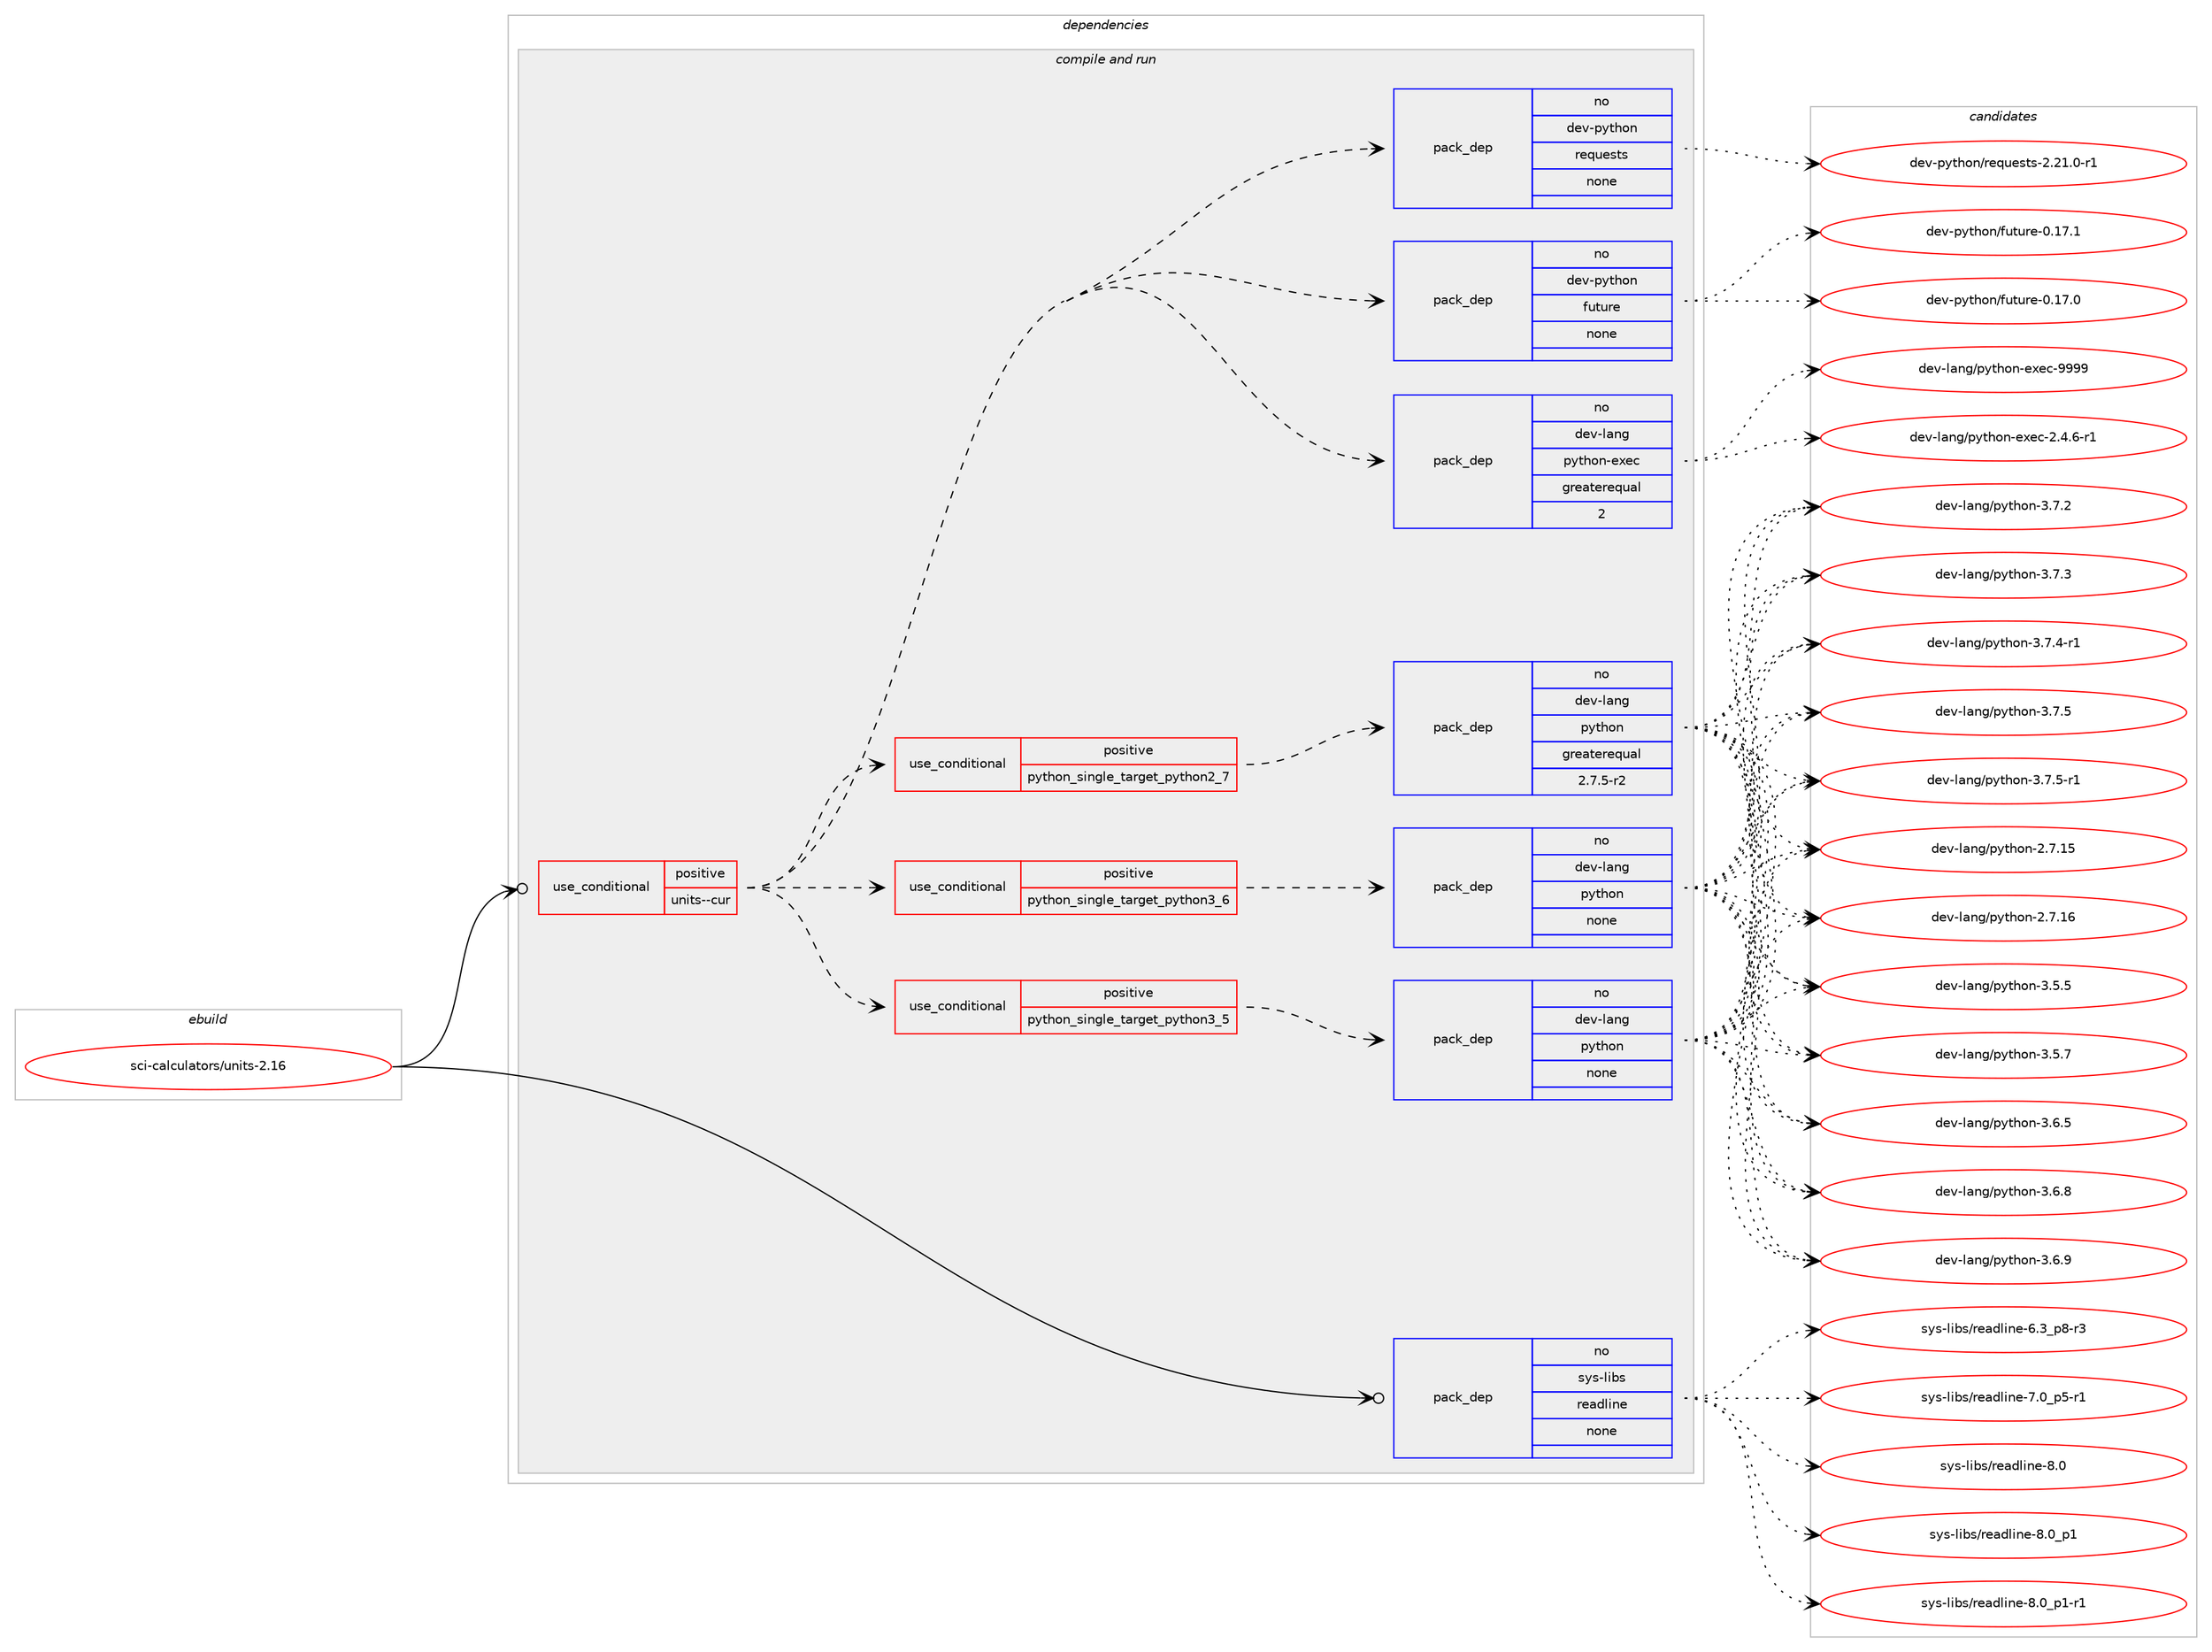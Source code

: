 digraph prolog {

# *************
# Graph options
# *************

newrank=true;
concentrate=true;
compound=true;
graph [rankdir=LR,fontname=Helvetica,fontsize=10,ranksep=1.5];#, ranksep=2.5, nodesep=0.2];
edge  [arrowhead=vee];
node  [fontname=Helvetica,fontsize=10];

# **********
# The ebuild
# **********

subgraph cluster_leftcol {
color=gray;
rank=same;
label=<<i>ebuild</i>>;
id [label="sci-calculators/units-2.16", color=red, width=4, href="../sci-calculators/units-2.16.svg"];
}

# ****************
# The dependencies
# ****************

subgraph cluster_midcol {
color=gray;
label=<<i>dependencies</i>>;
subgraph cluster_compile {
fillcolor="#eeeeee";
style=filled;
label=<<i>compile</i>>;
}
subgraph cluster_compileandrun {
fillcolor="#eeeeee";
style=filled;
label=<<i>compile and run</i>>;
subgraph cond206846 {
dependency851071 [label=<<TABLE BORDER="0" CELLBORDER="1" CELLSPACING="0" CELLPADDING="4"><TR><TD ROWSPAN="3" CELLPADDING="10">use_conditional</TD></TR><TR><TD>positive</TD></TR><TR><TD>units--cur</TD></TR></TABLE>>, shape=none, color=red];
subgraph cond206847 {
dependency851072 [label=<<TABLE BORDER="0" CELLBORDER="1" CELLSPACING="0" CELLPADDING="4"><TR><TD ROWSPAN="3" CELLPADDING="10">use_conditional</TD></TR><TR><TD>positive</TD></TR><TR><TD>python_single_target_python2_7</TD></TR></TABLE>>, shape=none, color=red];
subgraph pack629199 {
dependency851073 [label=<<TABLE BORDER="0" CELLBORDER="1" CELLSPACING="0" CELLPADDING="4" WIDTH="220"><TR><TD ROWSPAN="6" CELLPADDING="30">pack_dep</TD></TR><TR><TD WIDTH="110">no</TD></TR><TR><TD>dev-lang</TD></TR><TR><TD>python</TD></TR><TR><TD>greaterequal</TD></TR><TR><TD>2.7.5-r2</TD></TR></TABLE>>, shape=none, color=blue];
}
dependency851072:e -> dependency851073:w [weight=20,style="dashed",arrowhead="vee"];
}
dependency851071:e -> dependency851072:w [weight=20,style="dashed",arrowhead="vee"];
subgraph cond206848 {
dependency851074 [label=<<TABLE BORDER="0" CELLBORDER="1" CELLSPACING="0" CELLPADDING="4"><TR><TD ROWSPAN="3" CELLPADDING="10">use_conditional</TD></TR><TR><TD>positive</TD></TR><TR><TD>python_single_target_python3_5</TD></TR></TABLE>>, shape=none, color=red];
subgraph pack629200 {
dependency851075 [label=<<TABLE BORDER="0" CELLBORDER="1" CELLSPACING="0" CELLPADDING="4" WIDTH="220"><TR><TD ROWSPAN="6" CELLPADDING="30">pack_dep</TD></TR><TR><TD WIDTH="110">no</TD></TR><TR><TD>dev-lang</TD></TR><TR><TD>python</TD></TR><TR><TD>none</TD></TR><TR><TD></TD></TR></TABLE>>, shape=none, color=blue];
}
dependency851074:e -> dependency851075:w [weight=20,style="dashed",arrowhead="vee"];
}
dependency851071:e -> dependency851074:w [weight=20,style="dashed",arrowhead="vee"];
subgraph cond206849 {
dependency851076 [label=<<TABLE BORDER="0" CELLBORDER="1" CELLSPACING="0" CELLPADDING="4"><TR><TD ROWSPAN="3" CELLPADDING="10">use_conditional</TD></TR><TR><TD>positive</TD></TR><TR><TD>python_single_target_python3_6</TD></TR></TABLE>>, shape=none, color=red];
subgraph pack629201 {
dependency851077 [label=<<TABLE BORDER="0" CELLBORDER="1" CELLSPACING="0" CELLPADDING="4" WIDTH="220"><TR><TD ROWSPAN="6" CELLPADDING="30">pack_dep</TD></TR><TR><TD WIDTH="110">no</TD></TR><TR><TD>dev-lang</TD></TR><TR><TD>python</TD></TR><TR><TD>none</TD></TR><TR><TD></TD></TR></TABLE>>, shape=none, color=blue];
}
dependency851076:e -> dependency851077:w [weight=20,style="dashed",arrowhead="vee"];
}
dependency851071:e -> dependency851076:w [weight=20,style="dashed",arrowhead="vee"];
subgraph pack629202 {
dependency851078 [label=<<TABLE BORDER="0" CELLBORDER="1" CELLSPACING="0" CELLPADDING="4" WIDTH="220"><TR><TD ROWSPAN="6" CELLPADDING="30">pack_dep</TD></TR><TR><TD WIDTH="110">no</TD></TR><TR><TD>dev-lang</TD></TR><TR><TD>python-exec</TD></TR><TR><TD>greaterequal</TD></TR><TR><TD>2</TD></TR></TABLE>>, shape=none, color=blue];
}
dependency851071:e -> dependency851078:w [weight=20,style="dashed",arrowhead="vee"];
subgraph pack629203 {
dependency851079 [label=<<TABLE BORDER="0" CELLBORDER="1" CELLSPACING="0" CELLPADDING="4" WIDTH="220"><TR><TD ROWSPAN="6" CELLPADDING="30">pack_dep</TD></TR><TR><TD WIDTH="110">no</TD></TR><TR><TD>dev-python</TD></TR><TR><TD>future</TD></TR><TR><TD>none</TD></TR><TR><TD></TD></TR></TABLE>>, shape=none, color=blue];
}
dependency851071:e -> dependency851079:w [weight=20,style="dashed",arrowhead="vee"];
subgraph pack629204 {
dependency851080 [label=<<TABLE BORDER="0" CELLBORDER="1" CELLSPACING="0" CELLPADDING="4" WIDTH="220"><TR><TD ROWSPAN="6" CELLPADDING="30">pack_dep</TD></TR><TR><TD WIDTH="110">no</TD></TR><TR><TD>dev-python</TD></TR><TR><TD>requests</TD></TR><TR><TD>none</TD></TR><TR><TD></TD></TR></TABLE>>, shape=none, color=blue];
}
dependency851071:e -> dependency851080:w [weight=20,style="dashed",arrowhead="vee"];
}
id:e -> dependency851071:w [weight=20,style="solid",arrowhead="odotvee"];
subgraph pack629205 {
dependency851081 [label=<<TABLE BORDER="0" CELLBORDER="1" CELLSPACING="0" CELLPADDING="4" WIDTH="220"><TR><TD ROWSPAN="6" CELLPADDING="30">pack_dep</TD></TR><TR><TD WIDTH="110">no</TD></TR><TR><TD>sys-libs</TD></TR><TR><TD>readline</TD></TR><TR><TD>none</TD></TR><TR><TD></TD></TR></TABLE>>, shape=none, color=blue];
}
id:e -> dependency851081:w [weight=20,style="solid",arrowhead="odotvee"];
}
subgraph cluster_run {
fillcolor="#eeeeee";
style=filled;
label=<<i>run</i>>;
}
}

# **************
# The candidates
# **************

subgraph cluster_choices {
rank=same;
color=gray;
label=<<i>candidates</i>>;

subgraph choice629199 {
color=black;
nodesep=1;
choice10010111845108971101034711212111610411111045504655464953 [label="dev-lang/python-2.7.15", color=red, width=4,href="../dev-lang/python-2.7.15.svg"];
choice10010111845108971101034711212111610411111045504655464954 [label="dev-lang/python-2.7.16", color=red, width=4,href="../dev-lang/python-2.7.16.svg"];
choice100101118451089711010347112121116104111110455146534653 [label="dev-lang/python-3.5.5", color=red, width=4,href="../dev-lang/python-3.5.5.svg"];
choice100101118451089711010347112121116104111110455146534655 [label="dev-lang/python-3.5.7", color=red, width=4,href="../dev-lang/python-3.5.7.svg"];
choice100101118451089711010347112121116104111110455146544653 [label="dev-lang/python-3.6.5", color=red, width=4,href="../dev-lang/python-3.6.5.svg"];
choice100101118451089711010347112121116104111110455146544656 [label="dev-lang/python-3.6.8", color=red, width=4,href="../dev-lang/python-3.6.8.svg"];
choice100101118451089711010347112121116104111110455146544657 [label="dev-lang/python-3.6.9", color=red, width=4,href="../dev-lang/python-3.6.9.svg"];
choice100101118451089711010347112121116104111110455146554650 [label="dev-lang/python-3.7.2", color=red, width=4,href="../dev-lang/python-3.7.2.svg"];
choice100101118451089711010347112121116104111110455146554651 [label="dev-lang/python-3.7.3", color=red, width=4,href="../dev-lang/python-3.7.3.svg"];
choice1001011184510897110103471121211161041111104551465546524511449 [label="dev-lang/python-3.7.4-r1", color=red, width=4,href="../dev-lang/python-3.7.4-r1.svg"];
choice100101118451089711010347112121116104111110455146554653 [label="dev-lang/python-3.7.5", color=red, width=4,href="../dev-lang/python-3.7.5.svg"];
choice1001011184510897110103471121211161041111104551465546534511449 [label="dev-lang/python-3.7.5-r1", color=red, width=4,href="../dev-lang/python-3.7.5-r1.svg"];
dependency851073:e -> choice10010111845108971101034711212111610411111045504655464953:w [style=dotted,weight="100"];
dependency851073:e -> choice10010111845108971101034711212111610411111045504655464954:w [style=dotted,weight="100"];
dependency851073:e -> choice100101118451089711010347112121116104111110455146534653:w [style=dotted,weight="100"];
dependency851073:e -> choice100101118451089711010347112121116104111110455146534655:w [style=dotted,weight="100"];
dependency851073:e -> choice100101118451089711010347112121116104111110455146544653:w [style=dotted,weight="100"];
dependency851073:e -> choice100101118451089711010347112121116104111110455146544656:w [style=dotted,weight="100"];
dependency851073:e -> choice100101118451089711010347112121116104111110455146544657:w [style=dotted,weight="100"];
dependency851073:e -> choice100101118451089711010347112121116104111110455146554650:w [style=dotted,weight="100"];
dependency851073:e -> choice100101118451089711010347112121116104111110455146554651:w [style=dotted,weight="100"];
dependency851073:e -> choice1001011184510897110103471121211161041111104551465546524511449:w [style=dotted,weight="100"];
dependency851073:e -> choice100101118451089711010347112121116104111110455146554653:w [style=dotted,weight="100"];
dependency851073:e -> choice1001011184510897110103471121211161041111104551465546534511449:w [style=dotted,weight="100"];
}
subgraph choice629200 {
color=black;
nodesep=1;
choice10010111845108971101034711212111610411111045504655464953 [label="dev-lang/python-2.7.15", color=red, width=4,href="../dev-lang/python-2.7.15.svg"];
choice10010111845108971101034711212111610411111045504655464954 [label="dev-lang/python-2.7.16", color=red, width=4,href="../dev-lang/python-2.7.16.svg"];
choice100101118451089711010347112121116104111110455146534653 [label="dev-lang/python-3.5.5", color=red, width=4,href="../dev-lang/python-3.5.5.svg"];
choice100101118451089711010347112121116104111110455146534655 [label="dev-lang/python-3.5.7", color=red, width=4,href="../dev-lang/python-3.5.7.svg"];
choice100101118451089711010347112121116104111110455146544653 [label="dev-lang/python-3.6.5", color=red, width=4,href="../dev-lang/python-3.6.5.svg"];
choice100101118451089711010347112121116104111110455146544656 [label="dev-lang/python-3.6.8", color=red, width=4,href="../dev-lang/python-3.6.8.svg"];
choice100101118451089711010347112121116104111110455146544657 [label="dev-lang/python-3.6.9", color=red, width=4,href="../dev-lang/python-3.6.9.svg"];
choice100101118451089711010347112121116104111110455146554650 [label="dev-lang/python-3.7.2", color=red, width=4,href="../dev-lang/python-3.7.2.svg"];
choice100101118451089711010347112121116104111110455146554651 [label="dev-lang/python-3.7.3", color=red, width=4,href="../dev-lang/python-3.7.3.svg"];
choice1001011184510897110103471121211161041111104551465546524511449 [label="dev-lang/python-3.7.4-r1", color=red, width=4,href="../dev-lang/python-3.7.4-r1.svg"];
choice100101118451089711010347112121116104111110455146554653 [label="dev-lang/python-3.7.5", color=red, width=4,href="../dev-lang/python-3.7.5.svg"];
choice1001011184510897110103471121211161041111104551465546534511449 [label="dev-lang/python-3.7.5-r1", color=red, width=4,href="../dev-lang/python-3.7.5-r1.svg"];
dependency851075:e -> choice10010111845108971101034711212111610411111045504655464953:w [style=dotted,weight="100"];
dependency851075:e -> choice10010111845108971101034711212111610411111045504655464954:w [style=dotted,weight="100"];
dependency851075:e -> choice100101118451089711010347112121116104111110455146534653:w [style=dotted,weight="100"];
dependency851075:e -> choice100101118451089711010347112121116104111110455146534655:w [style=dotted,weight="100"];
dependency851075:e -> choice100101118451089711010347112121116104111110455146544653:w [style=dotted,weight="100"];
dependency851075:e -> choice100101118451089711010347112121116104111110455146544656:w [style=dotted,weight="100"];
dependency851075:e -> choice100101118451089711010347112121116104111110455146544657:w [style=dotted,weight="100"];
dependency851075:e -> choice100101118451089711010347112121116104111110455146554650:w [style=dotted,weight="100"];
dependency851075:e -> choice100101118451089711010347112121116104111110455146554651:w [style=dotted,weight="100"];
dependency851075:e -> choice1001011184510897110103471121211161041111104551465546524511449:w [style=dotted,weight="100"];
dependency851075:e -> choice100101118451089711010347112121116104111110455146554653:w [style=dotted,weight="100"];
dependency851075:e -> choice1001011184510897110103471121211161041111104551465546534511449:w [style=dotted,weight="100"];
}
subgraph choice629201 {
color=black;
nodesep=1;
choice10010111845108971101034711212111610411111045504655464953 [label="dev-lang/python-2.7.15", color=red, width=4,href="../dev-lang/python-2.7.15.svg"];
choice10010111845108971101034711212111610411111045504655464954 [label="dev-lang/python-2.7.16", color=red, width=4,href="../dev-lang/python-2.7.16.svg"];
choice100101118451089711010347112121116104111110455146534653 [label="dev-lang/python-3.5.5", color=red, width=4,href="../dev-lang/python-3.5.5.svg"];
choice100101118451089711010347112121116104111110455146534655 [label="dev-lang/python-3.5.7", color=red, width=4,href="../dev-lang/python-3.5.7.svg"];
choice100101118451089711010347112121116104111110455146544653 [label="dev-lang/python-3.6.5", color=red, width=4,href="../dev-lang/python-3.6.5.svg"];
choice100101118451089711010347112121116104111110455146544656 [label="dev-lang/python-3.6.8", color=red, width=4,href="../dev-lang/python-3.6.8.svg"];
choice100101118451089711010347112121116104111110455146544657 [label="dev-lang/python-3.6.9", color=red, width=4,href="../dev-lang/python-3.6.9.svg"];
choice100101118451089711010347112121116104111110455146554650 [label="dev-lang/python-3.7.2", color=red, width=4,href="../dev-lang/python-3.7.2.svg"];
choice100101118451089711010347112121116104111110455146554651 [label="dev-lang/python-3.7.3", color=red, width=4,href="../dev-lang/python-3.7.3.svg"];
choice1001011184510897110103471121211161041111104551465546524511449 [label="dev-lang/python-3.7.4-r1", color=red, width=4,href="../dev-lang/python-3.7.4-r1.svg"];
choice100101118451089711010347112121116104111110455146554653 [label="dev-lang/python-3.7.5", color=red, width=4,href="../dev-lang/python-3.7.5.svg"];
choice1001011184510897110103471121211161041111104551465546534511449 [label="dev-lang/python-3.7.5-r1", color=red, width=4,href="../dev-lang/python-3.7.5-r1.svg"];
dependency851077:e -> choice10010111845108971101034711212111610411111045504655464953:w [style=dotted,weight="100"];
dependency851077:e -> choice10010111845108971101034711212111610411111045504655464954:w [style=dotted,weight="100"];
dependency851077:e -> choice100101118451089711010347112121116104111110455146534653:w [style=dotted,weight="100"];
dependency851077:e -> choice100101118451089711010347112121116104111110455146534655:w [style=dotted,weight="100"];
dependency851077:e -> choice100101118451089711010347112121116104111110455146544653:w [style=dotted,weight="100"];
dependency851077:e -> choice100101118451089711010347112121116104111110455146544656:w [style=dotted,weight="100"];
dependency851077:e -> choice100101118451089711010347112121116104111110455146544657:w [style=dotted,weight="100"];
dependency851077:e -> choice100101118451089711010347112121116104111110455146554650:w [style=dotted,weight="100"];
dependency851077:e -> choice100101118451089711010347112121116104111110455146554651:w [style=dotted,weight="100"];
dependency851077:e -> choice1001011184510897110103471121211161041111104551465546524511449:w [style=dotted,weight="100"];
dependency851077:e -> choice100101118451089711010347112121116104111110455146554653:w [style=dotted,weight="100"];
dependency851077:e -> choice1001011184510897110103471121211161041111104551465546534511449:w [style=dotted,weight="100"];
}
subgraph choice629202 {
color=black;
nodesep=1;
choice10010111845108971101034711212111610411111045101120101994550465246544511449 [label="dev-lang/python-exec-2.4.6-r1", color=red, width=4,href="../dev-lang/python-exec-2.4.6-r1.svg"];
choice10010111845108971101034711212111610411111045101120101994557575757 [label="dev-lang/python-exec-9999", color=red, width=4,href="../dev-lang/python-exec-9999.svg"];
dependency851078:e -> choice10010111845108971101034711212111610411111045101120101994550465246544511449:w [style=dotted,weight="100"];
dependency851078:e -> choice10010111845108971101034711212111610411111045101120101994557575757:w [style=dotted,weight="100"];
}
subgraph choice629203 {
color=black;
nodesep=1;
choice100101118451121211161041111104710211711611711410145484649554648 [label="dev-python/future-0.17.0", color=red, width=4,href="../dev-python/future-0.17.0.svg"];
choice100101118451121211161041111104710211711611711410145484649554649 [label="dev-python/future-0.17.1", color=red, width=4,href="../dev-python/future-0.17.1.svg"];
dependency851079:e -> choice100101118451121211161041111104710211711611711410145484649554648:w [style=dotted,weight="100"];
dependency851079:e -> choice100101118451121211161041111104710211711611711410145484649554649:w [style=dotted,weight="100"];
}
subgraph choice629204 {
color=black;
nodesep=1;
choice1001011184511212111610411111047114101113117101115116115455046504946484511449 [label="dev-python/requests-2.21.0-r1", color=red, width=4,href="../dev-python/requests-2.21.0-r1.svg"];
dependency851080:e -> choice1001011184511212111610411111047114101113117101115116115455046504946484511449:w [style=dotted,weight="100"];
}
subgraph choice629205 {
color=black;
nodesep=1;
choice115121115451081059811547114101971001081051101014554465195112564511451 [label="sys-libs/readline-6.3_p8-r3", color=red, width=4,href="../sys-libs/readline-6.3_p8-r3.svg"];
choice115121115451081059811547114101971001081051101014555464895112534511449 [label="sys-libs/readline-7.0_p5-r1", color=red, width=4,href="../sys-libs/readline-7.0_p5-r1.svg"];
choice1151211154510810598115471141019710010810511010145564648 [label="sys-libs/readline-8.0", color=red, width=4,href="../sys-libs/readline-8.0.svg"];
choice11512111545108105981154711410197100108105110101455646489511249 [label="sys-libs/readline-8.0_p1", color=red, width=4,href="../sys-libs/readline-8.0_p1.svg"];
choice115121115451081059811547114101971001081051101014556464895112494511449 [label="sys-libs/readline-8.0_p1-r1", color=red, width=4,href="../sys-libs/readline-8.0_p1-r1.svg"];
dependency851081:e -> choice115121115451081059811547114101971001081051101014554465195112564511451:w [style=dotted,weight="100"];
dependency851081:e -> choice115121115451081059811547114101971001081051101014555464895112534511449:w [style=dotted,weight="100"];
dependency851081:e -> choice1151211154510810598115471141019710010810511010145564648:w [style=dotted,weight="100"];
dependency851081:e -> choice11512111545108105981154711410197100108105110101455646489511249:w [style=dotted,weight="100"];
dependency851081:e -> choice115121115451081059811547114101971001081051101014556464895112494511449:w [style=dotted,weight="100"];
}
}

}
